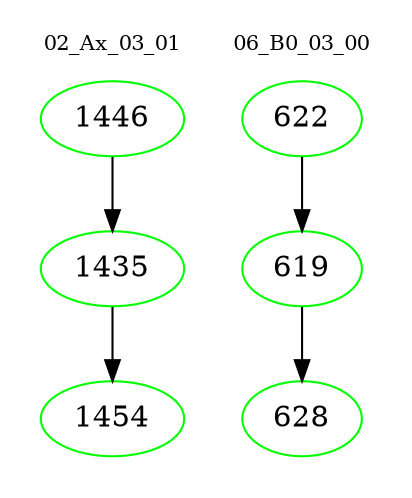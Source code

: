 digraph{
subgraph cluster_0 {
color = white
label = "02_Ax_03_01";
fontsize=10;
T0_1446 [label="1446", color="green"]
T0_1446 -> T0_1435 [color="black"]
T0_1435 [label="1435", color="green"]
T0_1435 -> T0_1454 [color="black"]
T0_1454 [label="1454", color="green"]
}
subgraph cluster_1 {
color = white
label = "06_B0_03_00";
fontsize=10;
T1_622 [label="622", color="green"]
T1_622 -> T1_619 [color="black"]
T1_619 [label="619", color="green"]
T1_619 -> T1_628 [color="black"]
T1_628 [label="628", color="green"]
}
}
